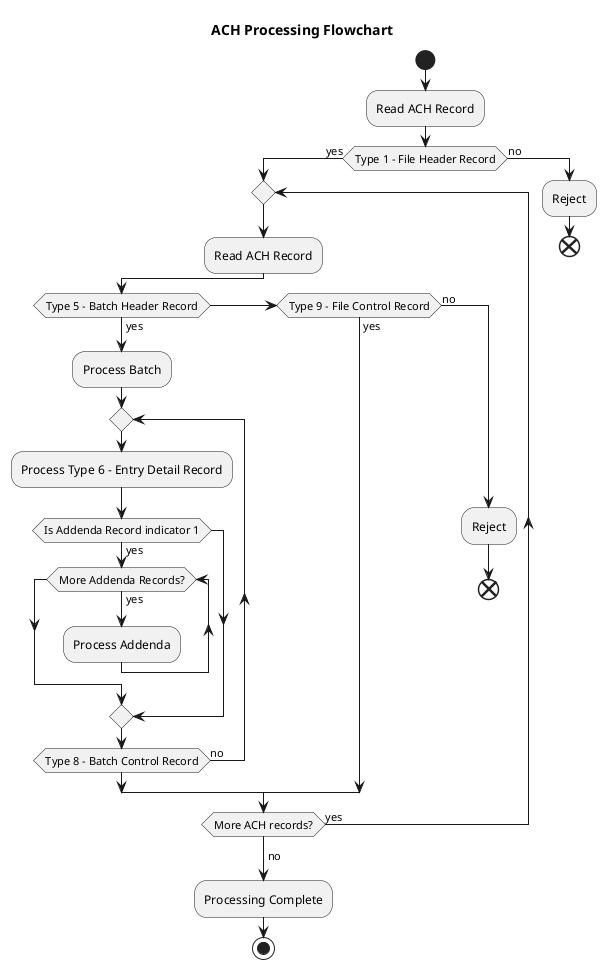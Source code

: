 @startuml
title ACH Processing Flowchart

start
:Read ACH Record;
if (Type 1 - File Header Record) then (yes)
    repeat
        :Read ACH Record;
        if(Type 5 - Batch Header Record) then (yes)
            :Process Batch;
            repeat
                :Process Type 6 - Entry Detail Record;
                if(Is Addenda Record indicator 1) then (yes)
                    while (More Addenda Records?) is (yes)
                        :Process Addenda;
                    endwhile
                endif                
            repeat while (Type 8 - Batch Control Record) is (no)
        elseif (Type 9 - File Control Record) then (yes)
        else (no)
            :Reject;
            end
        endif
    repeat while (More ACH records?) is (yes)
    ->no;
    :Processing Complete;
    stop
else (no)
    :Reject;
    end
endif



@enduml